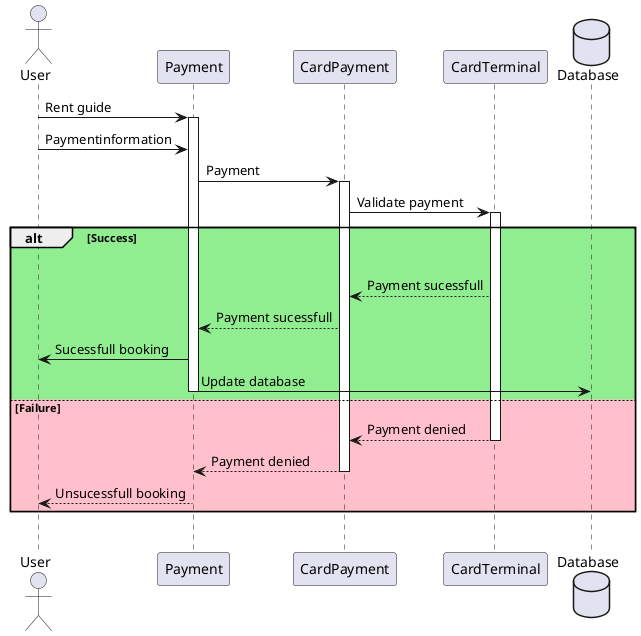 @startuml sekvens
actor User
User -> Payment: Rent guide

activate Payment
User -> Payment: Paymentinformation
Payment -> CardPayment: Payment

activate CardPayment
CardPayment -> CardTerminal: Validate payment

alt #LightGreen Success
    activate CardTerminal
    |||
    CardTerminal --> CardPayment: Payment sucessfull
    CardPayment --> Payment: Payment sucessfull

    database Database
    Payment -> User: Sucessfull booking
    Payment -> Database: Update database
    deactivate Payment

else #Pink Failure
    CardTerminal --> CardPayment: Payment denied
    deactivate CardTerminal

    CardPayment --> Payment: Payment denied
    deactivate CardPayment

    Payment --> User: Unsucessfull booking
end
|||
@endumll